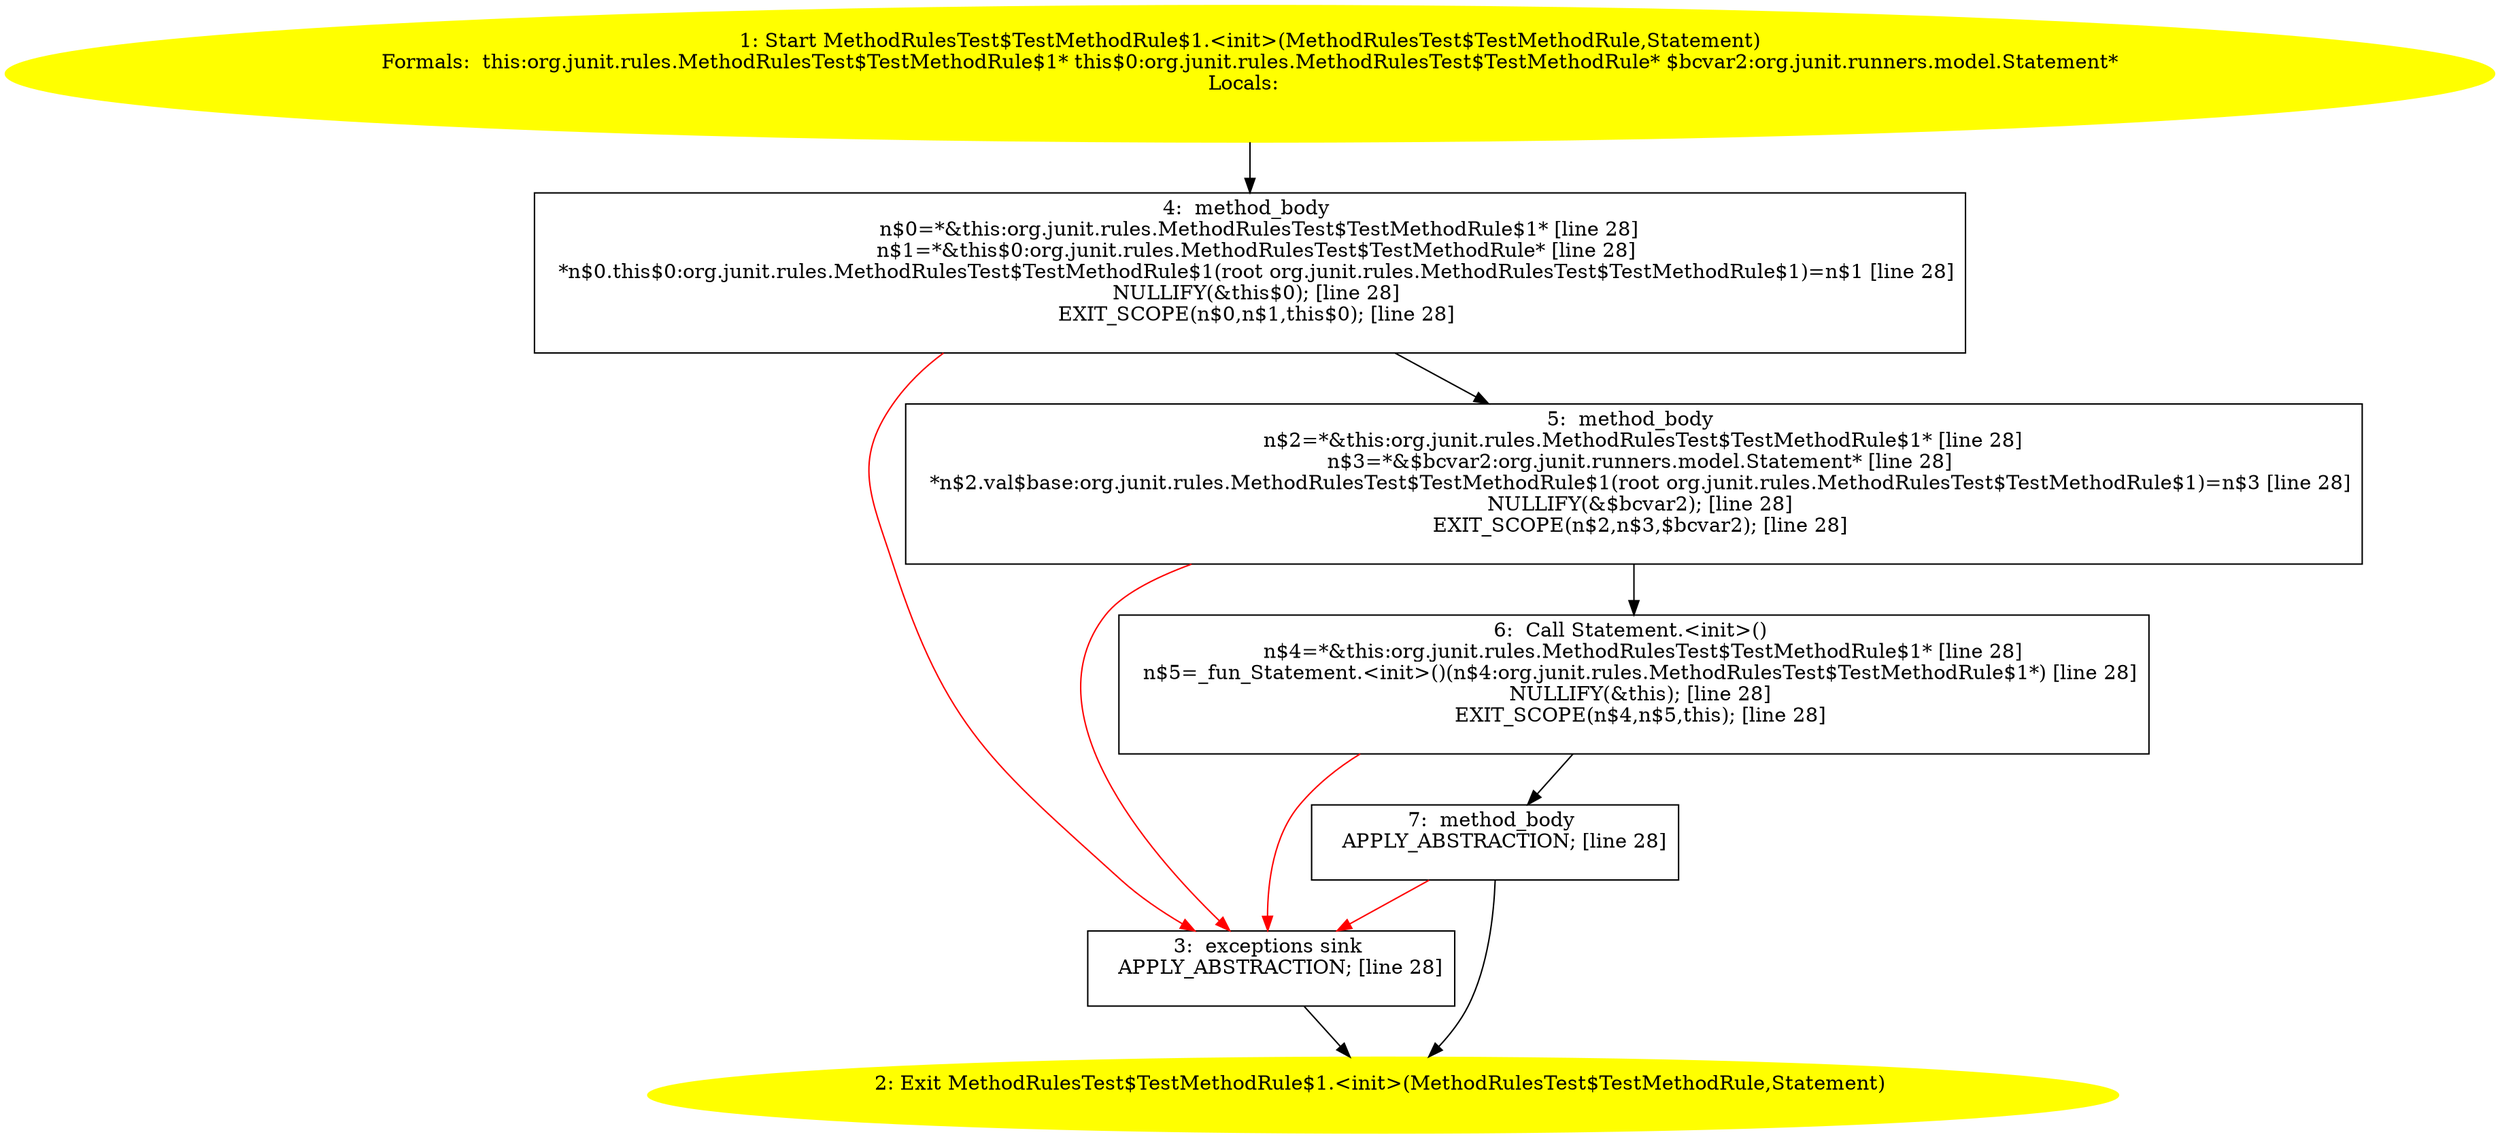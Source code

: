 /* @generated */
digraph cfg {
"org.junit.rules.MethodRulesTest$TestMethodRule$1.<init>(org.junit.rules.MethodRulesTest$TestMethodRu.3b6e0298003ac0c54f761d6431ded314_1" [label="1: Start MethodRulesTest$TestMethodRule$1.<init>(MethodRulesTest$TestMethodRule,Statement)\nFormals:  this:org.junit.rules.MethodRulesTest$TestMethodRule$1* this$0:org.junit.rules.MethodRulesTest$TestMethodRule* $bcvar2:org.junit.runners.model.Statement*\nLocals:  \n  " color=yellow style=filled]
	

	 "org.junit.rules.MethodRulesTest$TestMethodRule$1.<init>(org.junit.rules.MethodRulesTest$TestMethodRu.3b6e0298003ac0c54f761d6431ded314_1" -> "org.junit.rules.MethodRulesTest$TestMethodRule$1.<init>(org.junit.rules.MethodRulesTest$TestMethodRu.3b6e0298003ac0c54f761d6431ded314_4" ;
"org.junit.rules.MethodRulesTest$TestMethodRule$1.<init>(org.junit.rules.MethodRulesTest$TestMethodRu.3b6e0298003ac0c54f761d6431ded314_2" [label="2: Exit MethodRulesTest$TestMethodRule$1.<init>(MethodRulesTest$TestMethodRule,Statement) \n  " color=yellow style=filled]
	

"org.junit.rules.MethodRulesTest$TestMethodRule$1.<init>(org.junit.rules.MethodRulesTest$TestMethodRu.3b6e0298003ac0c54f761d6431ded314_3" [label="3:  exceptions sink \n   APPLY_ABSTRACTION; [line 28]\n " shape="box"]
	

	 "org.junit.rules.MethodRulesTest$TestMethodRule$1.<init>(org.junit.rules.MethodRulesTest$TestMethodRu.3b6e0298003ac0c54f761d6431ded314_3" -> "org.junit.rules.MethodRulesTest$TestMethodRule$1.<init>(org.junit.rules.MethodRulesTest$TestMethodRu.3b6e0298003ac0c54f761d6431ded314_2" ;
"org.junit.rules.MethodRulesTest$TestMethodRule$1.<init>(org.junit.rules.MethodRulesTest$TestMethodRu.3b6e0298003ac0c54f761d6431ded314_4" [label="4:  method_body \n   n$0=*&this:org.junit.rules.MethodRulesTest$TestMethodRule$1* [line 28]\n  n$1=*&this$0:org.junit.rules.MethodRulesTest$TestMethodRule* [line 28]\n  *n$0.this$0:org.junit.rules.MethodRulesTest$TestMethodRule$1(root org.junit.rules.MethodRulesTest$TestMethodRule$1)=n$1 [line 28]\n  NULLIFY(&this$0); [line 28]\n  EXIT_SCOPE(n$0,n$1,this$0); [line 28]\n " shape="box"]
	

	 "org.junit.rules.MethodRulesTest$TestMethodRule$1.<init>(org.junit.rules.MethodRulesTest$TestMethodRu.3b6e0298003ac0c54f761d6431ded314_4" -> "org.junit.rules.MethodRulesTest$TestMethodRule$1.<init>(org.junit.rules.MethodRulesTest$TestMethodRu.3b6e0298003ac0c54f761d6431ded314_5" ;
	 "org.junit.rules.MethodRulesTest$TestMethodRule$1.<init>(org.junit.rules.MethodRulesTest$TestMethodRu.3b6e0298003ac0c54f761d6431ded314_4" -> "org.junit.rules.MethodRulesTest$TestMethodRule$1.<init>(org.junit.rules.MethodRulesTest$TestMethodRu.3b6e0298003ac0c54f761d6431ded314_3" [color="red" ];
"org.junit.rules.MethodRulesTest$TestMethodRule$1.<init>(org.junit.rules.MethodRulesTest$TestMethodRu.3b6e0298003ac0c54f761d6431ded314_5" [label="5:  method_body \n   n$2=*&this:org.junit.rules.MethodRulesTest$TestMethodRule$1* [line 28]\n  n$3=*&$bcvar2:org.junit.runners.model.Statement* [line 28]\n  *n$2.val$base:org.junit.rules.MethodRulesTest$TestMethodRule$1(root org.junit.rules.MethodRulesTest$TestMethodRule$1)=n$3 [line 28]\n  NULLIFY(&$bcvar2); [line 28]\n  EXIT_SCOPE(n$2,n$3,$bcvar2); [line 28]\n " shape="box"]
	

	 "org.junit.rules.MethodRulesTest$TestMethodRule$1.<init>(org.junit.rules.MethodRulesTest$TestMethodRu.3b6e0298003ac0c54f761d6431ded314_5" -> "org.junit.rules.MethodRulesTest$TestMethodRule$1.<init>(org.junit.rules.MethodRulesTest$TestMethodRu.3b6e0298003ac0c54f761d6431ded314_6" ;
	 "org.junit.rules.MethodRulesTest$TestMethodRule$1.<init>(org.junit.rules.MethodRulesTest$TestMethodRu.3b6e0298003ac0c54f761d6431ded314_5" -> "org.junit.rules.MethodRulesTest$TestMethodRule$1.<init>(org.junit.rules.MethodRulesTest$TestMethodRu.3b6e0298003ac0c54f761d6431ded314_3" [color="red" ];
"org.junit.rules.MethodRulesTest$TestMethodRule$1.<init>(org.junit.rules.MethodRulesTest$TestMethodRu.3b6e0298003ac0c54f761d6431ded314_6" [label="6:  Call Statement.<init>() \n   n$4=*&this:org.junit.rules.MethodRulesTest$TestMethodRule$1* [line 28]\n  n$5=_fun_Statement.<init>()(n$4:org.junit.rules.MethodRulesTest$TestMethodRule$1*) [line 28]\n  NULLIFY(&this); [line 28]\n  EXIT_SCOPE(n$4,n$5,this); [line 28]\n " shape="box"]
	

	 "org.junit.rules.MethodRulesTest$TestMethodRule$1.<init>(org.junit.rules.MethodRulesTest$TestMethodRu.3b6e0298003ac0c54f761d6431ded314_6" -> "org.junit.rules.MethodRulesTest$TestMethodRule$1.<init>(org.junit.rules.MethodRulesTest$TestMethodRu.3b6e0298003ac0c54f761d6431ded314_7" ;
	 "org.junit.rules.MethodRulesTest$TestMethodRule$1.<init>(org.junit.rules.MethodRulesTest$TestMethodRu.3b6e0298003ac0c54f761d6431ded314_6" -> "org.junit.rules.MethodRulesTest$TestMethodRule$1.<init>(org.junit.rules.MethodRulesTest$TestMethodRu.3b6e0298003ac0c54f761d6431ded314_3" [color="red" ];
"org.junit.rules.MethodRulesTest$TestMethodRule$1.<init>(org.junit.rules.MethodRulesTest$TestMethodRu.3b6e0298003ac0c54f761d6431ded314_7" [label="7:  method_body \n   APPLY_ABSTRACTION; [line 28]\n " shape="box"]
	

	 "org.junit.rules.MethodRulesTest$TestMethodRule$1.<init>(org.junit.rules.MethodRulesTest$TestMethodRu.3b6e0298003ac0c54f761d6431ded314_7" -> "org.junit.rules.MethodRulesTest$TestMethodRule$1.<init>(org.junit.rules.MethodRulesTest$TestMethodRu.3b6e0298003ac0c54f761d6431ded314_2" ;
	 "org.junit.rules.MethodRulesTest$TestMethodRule$1.<init>(org.junit.rules.MethodRulesTest$TestMethodRu.3b6e0298003ac0c54f761d6431ded314_7" -> "org.junit.rules.MethodRulesTest$TestMethodRule$1.<init>(org.junit.rules.MethodRulesTest$TestMethodRu.3b6e0298003ac0c54f761d6431ded314_3" [color="red" ];
}
